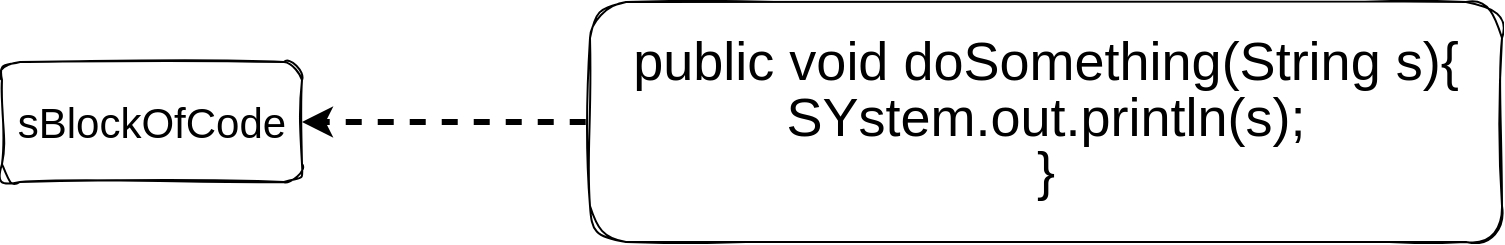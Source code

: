 <mxfile version="26.2.15">
  <diagram name="第 1 页" id="jMC8cFNBr-7_cvs-40Xw">
    <mxGraphModel dx="1426" dy="849" grid="1" gridSize="10" guides="1" tooltips="1" connect="1" arrows="1" fold="1" page="1" pageScale="1" pageWidth="827" pageHeight="1169" math="0" shadow="0">
      <root>
        <mxCell id="0" />
        <mxCell id="1" parent="0" />
        <mxCell id="-CFV6WcTNAhAw3bK2VPN-1" value="&lt;font style=&quot;font-size: 21px;&quot;&gt;sBlockOfCode&lt;/font&gt;" style="rounded=1;whiteSpace=wrap;html=1;sketch=1;curveFitting=1;jiggle=2;" vertex="1" parent="1">
          <mxGeometry x="60" y="450" width="150" height="60" as="geometry" />
        </mxCell>
        <mxCell id="-CFV6WcTNAhAw3bK2VPN-3" style="edgeStyle=orthogonalEdgeStyle;rounded=0;orthogonalLoop=1;jettySize=auto;html=1;entryX=1;entryY=0.5;entryDx=0;entryDy=0;flowAnimation=1;strokeWidth=3;" edge="1" parent="1" source="-CFV6WcTNAhAw3bK2VPN-2" target="-CFV6WcTNAhAw3bK2VPN-1">
          <mxGeometry relative="1" as="geometry" />
        </mxCell>
        <mxCell id="-CFV6WcTNAhAw3bK2VPN-2" value="&lt;div style=&quot;line-height: 190%;&quot;&gt;&lt;font style=&quot;font-size: 27px;&quot;&gt;public void doSomething(String s){&lt;/font&gt;&lt;div&gt;&lt;font style=&quot;font-size: 27px;&quot;&gt;SYstem.out.println(s);&lt;/font&gt;&lt;/div&gt;&lt;div&gt;&lt;font style=&quot;font-size: 27px;&quot;&gt;}&lt;/font&gt;&lt;/div&gt;&lt;/div&gt;" style="rounded=1;whiteSpace=wrap;html=1;sketch=1;curveFitting=1;jiggle=2;" vertex="1" parent="1">
          <mxGeometry x="354" y="420" width="456" height="120" as="geometry" />
        </mxCell>
      </root>
    </mxGraphModel>
  </diagram>
</mxfile>

